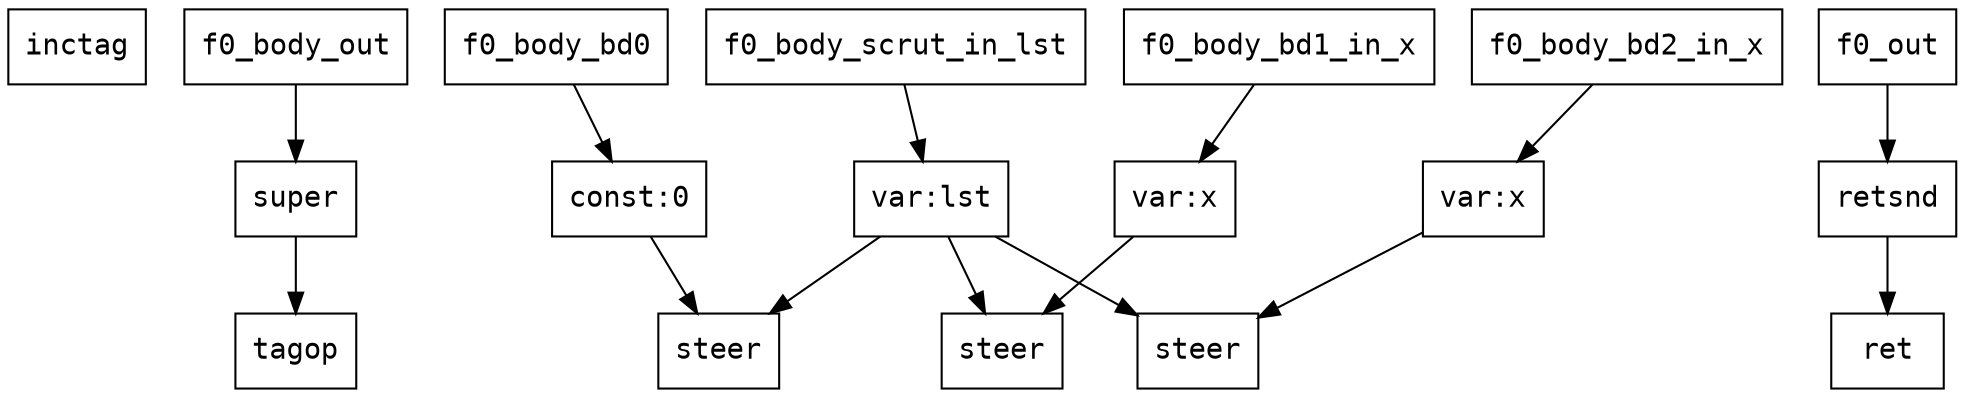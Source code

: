 digraph Dataflow {
  node [shape=record, fontname="Courier"];
  f0_inctag [label="inctag"];
  f0 [label="super"];
  f0_tagop [label="tagop"];
  f0 -> f0_tagop;
  f0_body_scrut_out [label="var:lst"];
  f0_body_scrut_in_lst -> f0_body_scrut_out;
  f0_body_bd0_out [label="const:0"];
  f0_body_bd0 -> f0_body_bd0_out;
  f0_body_steer0 [label="steer"];
  f0_body_scrut_out -> f0_body_steer0;
  f0_body_bd0_out -> f0_body_steer0;
  f0_body_bd1_out [label="var:x"];
  f0_body_bd1_in_x -> f0_body_bd1_out;
  f0_body_steer1 [label="steer"];
  f0_body_scrut_out -> f0_body_steer1;
  f0_body_bd1_out -> f0_body_steer1;
  f0_body_bd2_out [label="var:x"];
  f0_body_bd2_in_x -> f0_body_bd2_out;
  f0_body_steer2 [label="steer"];
  f0_body_scrut_out -> f0_body_steer2;
  f0_body_bd2_out -> f0_body_steer2;
  f0_body_out -> f0;
  f0_retsnd [label="retsnd"];
  f0_out -> f0_retsnd;
  f0_ret [label="ret"];
  f0_retsnd -> f0_ret;
}

